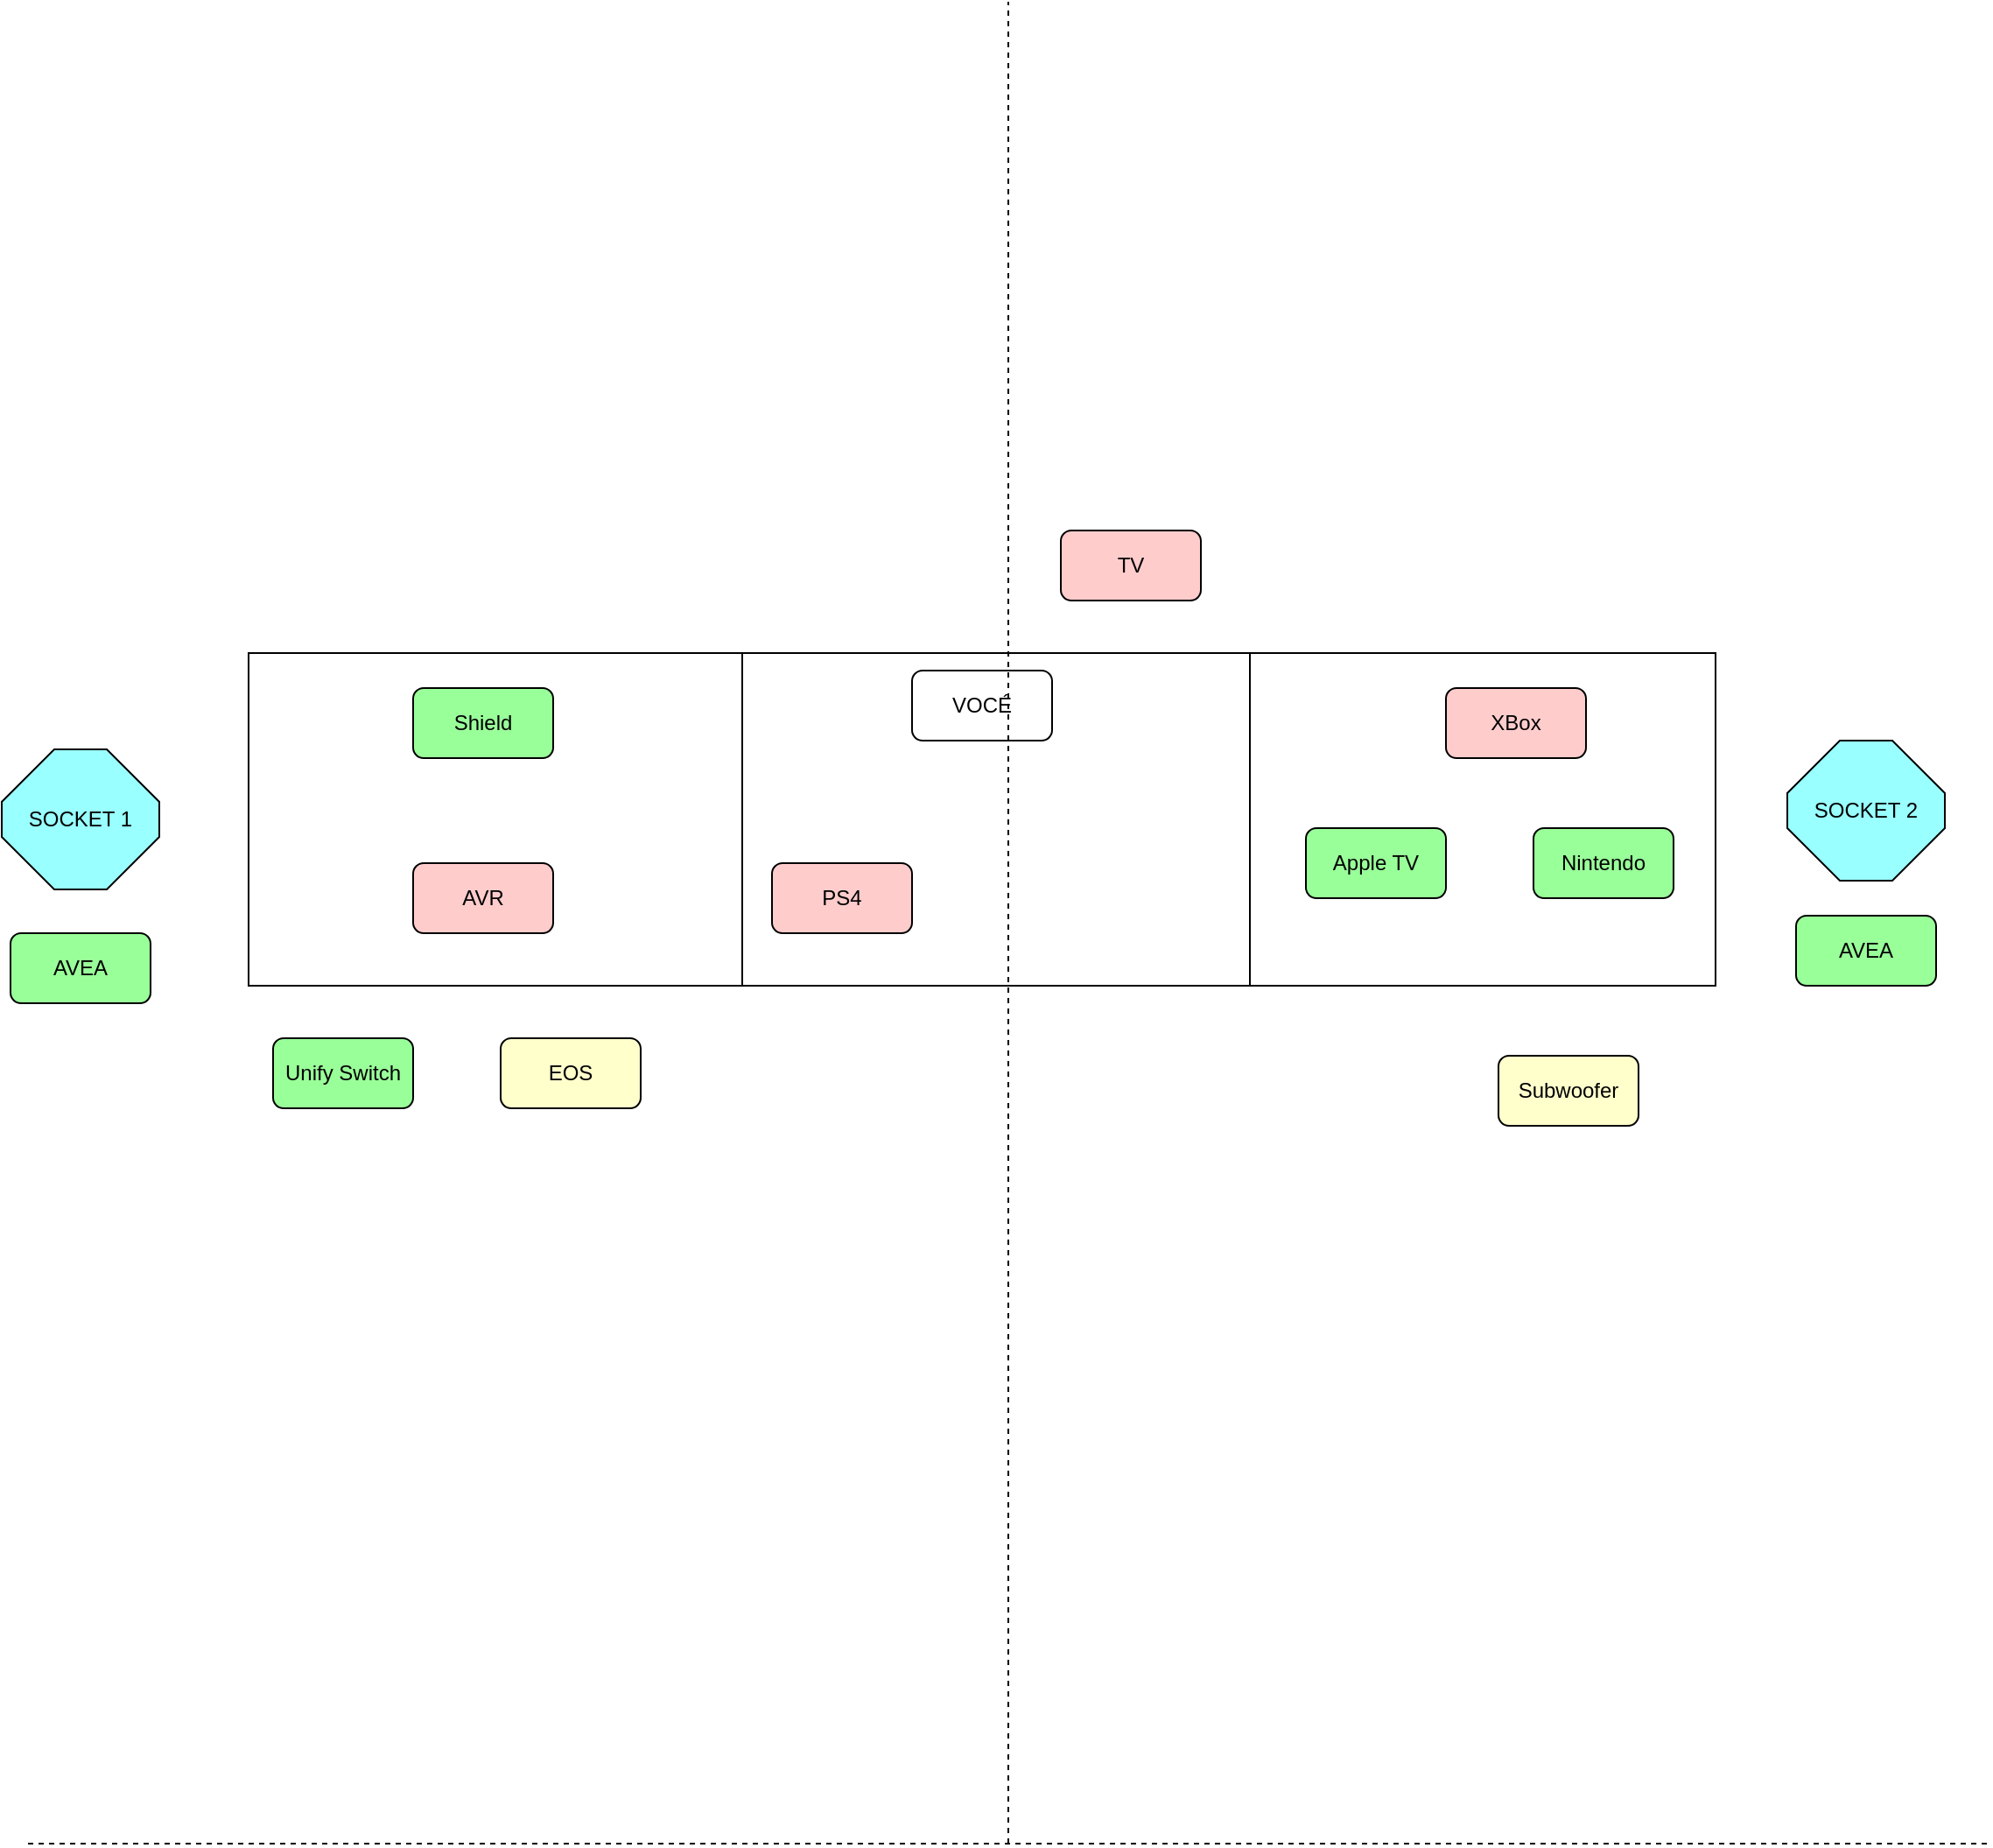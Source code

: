<mxfile version="15.6.3" type="github">
  <diagram id="5ni_OW-WD-d_FD99dz9C" name="Page-1">
    <mxGraphModel dx="2062" dy="1939" grid="1" gridSize="10" guides="1" tooltips="1" connect="1" arrows="1" fold="1" page="1" pageScale="1" pageWidth="1169" pageHeight="827" math="0" shadow="0">
      <root>
        <mxCell id="0" />
        <mxCell id="1" parent="0" />
        <mxCell id="jDzC-xaB0_VsGPWmhapP-2" value="" style="rounded=0;whiteSpace=wrap;html=1;" parent="1" vertex="1">
          <mxGeometry x="166" y="80" width="838" height="190" as="geometry" />
        </mxCell>
        <mxCell id="jDzC-xaB0_VsGPWmhapP-14" value="PS4" style="rounded=1;whiteSpace=wrap;html=1;fillColor=#FFCCCC;" parent="1" vertex="1">
          <mxGeometry x="465" y="200" width="80" height="40" as="geometry" />
        </mxCell>
        <mxCell id="jDzC-xaB0_VsGPWmhapP-16" value="EOS" style="rounded=1;whiteSpace=wrap;html=1;fillColor=#FFFFCC;" parent="1" vertex="1">
          <mxGeometry x="310" y="300" width="80" height="40" as="geometry" />
        </mxCell>
        <mxCell id="jDzC-xaB0_VsGPWmhapP-18" value="Shield" style="rounded=1;whiteSpace=wrap;html=1;fillColor=#99FF99;" parent="1" vertex="1">
          <mxGeometry x="260" y="100" width="80" height="40" as="geometry" />
        </mxCell>
        <mxCell id="jDzC-xaB0_VsGPWmhapP-19" value="Apple TV" style="rounded=1;whiteSpace=wrap;html=1;fillColor=#99FF99;" parent="1" vertex="1">
          <mxGeometry x="770" y="180" width="80" height="40" as="geometry" />
        </mxCell>
        <mxCell id="jDzC-xaB0_VsGPWmhapP-20" value="Nintendo" style="rounded=1;whiteSpace=wrap;html=1;fillColor=#99FF99;" parent="1" vertex="1">
          <mxGeometry x="900" y="180" width="80" height="40" as="geometry" />
        </mxCell>
        <mxCell id="jDzC-xaB0_VsGPWmhapP-21" value="VOCÉ" style="rounded=1;whiteSpace=wrap;html=1;" parent="1" vertex="1">
          <mxGeometry x="545" y="90" width="80" height="40" as="geometry" />
        </mxCell>
        <mxCell id="jDzC-xaB0_VsGPWmhapP-22" value="AVR" style="rounded=1;whiteSpace=wrap;html=1;fillColor=#FFCCCC;" parent="1" vertex="1">
          <mxGeometry x="260" y="200" width="80" height="40" as="geometry" />
        </mxCell>
        <mxCell id="jDzC-xaB0_VsGPWmhapP-24" value="AVEA" style="rounded=1;whiteSpace=wrap;html=1;fillColor=#99FF99;" parent="1" vertex="1">
          <mxGeometry x="30" y="240" width="80" height="40" as="geometry" />
        </mxCell>
        <mxCell id="jDzC-xaB0_VsGPWmhapP-25" value="AVEA" style="rounded=1;whiteSpace=wrap;html=1;fillColor=#99FF99;" parent="1" vertex="1">
          <mxGeometry x="1050" y="230" width="80" height="40" as="geometry" />
        </mxCell>
        <mxCell id="jDzC-xaB0_VsGPWmhapP-26" value="Subwoofer" style="rounded=1;whiteSpace=wrap;html=1;fillColor=#FFFFCC;" parent="1" vertex="1">
          <mxGeometry x="880" y="310" width="80" height="40" as="geometry" />
        </mxCell>
        <mxCell id="jDzC-xaB0_VsGPWmhapP-27" value="TV" style="rounded=1;whiteSpace=wrap;html=1;fillColor=#FFCCCC;" parent="1" vertex="1">
          <mxGeometry x="630" y="10" width="80" height="40" as="geometry" />
        </mxCell>
        <mxCell id="jDzC-xaB0_VsGPWmhapP-28" value="SOCKET 1" style="whiteSpace=wrap;html=1;shape=mxgraph.basic.octagon2;align=center;verticalAlign=middle;dx=15;fillColor=#99FFFF;" parent="1" vertex="1">
          <mxGeometry x="25" y="135" width="90" height="80" as="geometry" />
        </mxCell>
        <mxCell id="jDzC-xaB0_VsGPWmhapP-29" value="&lt;div&gt;SOCKET 2&lt;/div&gt;" style="whiteSpace=wrap;html=1;shape=mxgraph.basic.octagon2;align=center;verticalAlign=middle;dx=15;fillColor=#99FFFF;" parent="1" vertex="1">
          <mxGeometry x="1045" y="130" width="90" height="80" as="geometry" />
        </mxCell>
        <mxCell id="r4hnLLNbTrT63BCs1FQV-3" value="" style="endArrow=none;html=1;rounded=0;entryX=0.25;entryY=0;entryDx=0;entryDy=0;exitX=0.25;exitY=1;exitDx=0;exitDy=0;" parent="1" edge="1">
          <mxGeometry width="50" height="50" relative="1" as="geometry">
            <mxPoint x="448.0" y="270" as="sourcePoint" />
            <mxPoint x="448.0" y="80.0" as="targetPoint" />
            <Array as="points">
              <mxPoint x="448" y="180" />
              <mxPoint x="448" y="120" />
            </Array>
          </mxGeometry>
        </mxCell>
        <mxCell id="r4hnLLNbTrT63BCs1FQV-4" value="" style="endArrow=none;html=1;rounded=0;entryX=0.25;entryY=0;entryDx=0;entryDy=0;exitX=0.25;exitY=1;exitDx=0;exitDy=0;" parent="1" edge="1">
          <mxGeometry width="50" height="50" relative="1" as="geometry">
            <mxPoint x="738.0" y="270" as="sourcePoint" />
            <mxPoint x="738.0" y="80.0" as="targetPoint" />
          </mxGeometry>
        </mxCell>
        <mxCell id="6raU7LtjrPw2abUVD0Fi-1" value="" style="endArrow=none;dashed=1;html=1;rounded=0;" edge="1" parent="1">
          <mxGeometry width="50" height="50" relative="1" as="geometry">
            <mxPoint x="40" y="760" as="sourcePoint" />
            <mxPoint x="1160" y="760" as="targetPoint" />
          </mxGeometry>
        </mxCell>
        <mxCell id="jDzC-xaB0_VsGPWmhapP-7" value="XBox" style="rounded=1;whiteSpace=wrap;html=1;fillColor=#FFCCCC;" parent="1" vertex="1">
          <mxGeometry x="850" y="100" width="80" height="40" as="geometry" />
        </mxCell>
        <mxCell id="6raU7LtjrPw2abUVD0Fi-4" value="Unify Switch" style="rounded=1;whiteSpace=wrap;html=1;fillColor=#99FF99;" vertex="1" parent="1">
          <mxGeometry x="180" y="300" width="80" height="40" as="geometry" />
        </mxCell>
        <mxCell id="6raU7LtjrPw2abUVD0Fi-5" value="" style="endArrow=none;dashed=1;html=1;rounded=0;" edge="1" parent="1">
          <mxGeometry width="50" height="50" relative="1" as="geometry">
            <mxPoint x="600" y="760" as="sourcePoint" />
            <mxPoint x="600" y="-292" as="targetPoint" />
          </mxGeometry>
        </mxCell>
      </root>
    </mxGraphModel>
  </diagram>
</mxfile>
